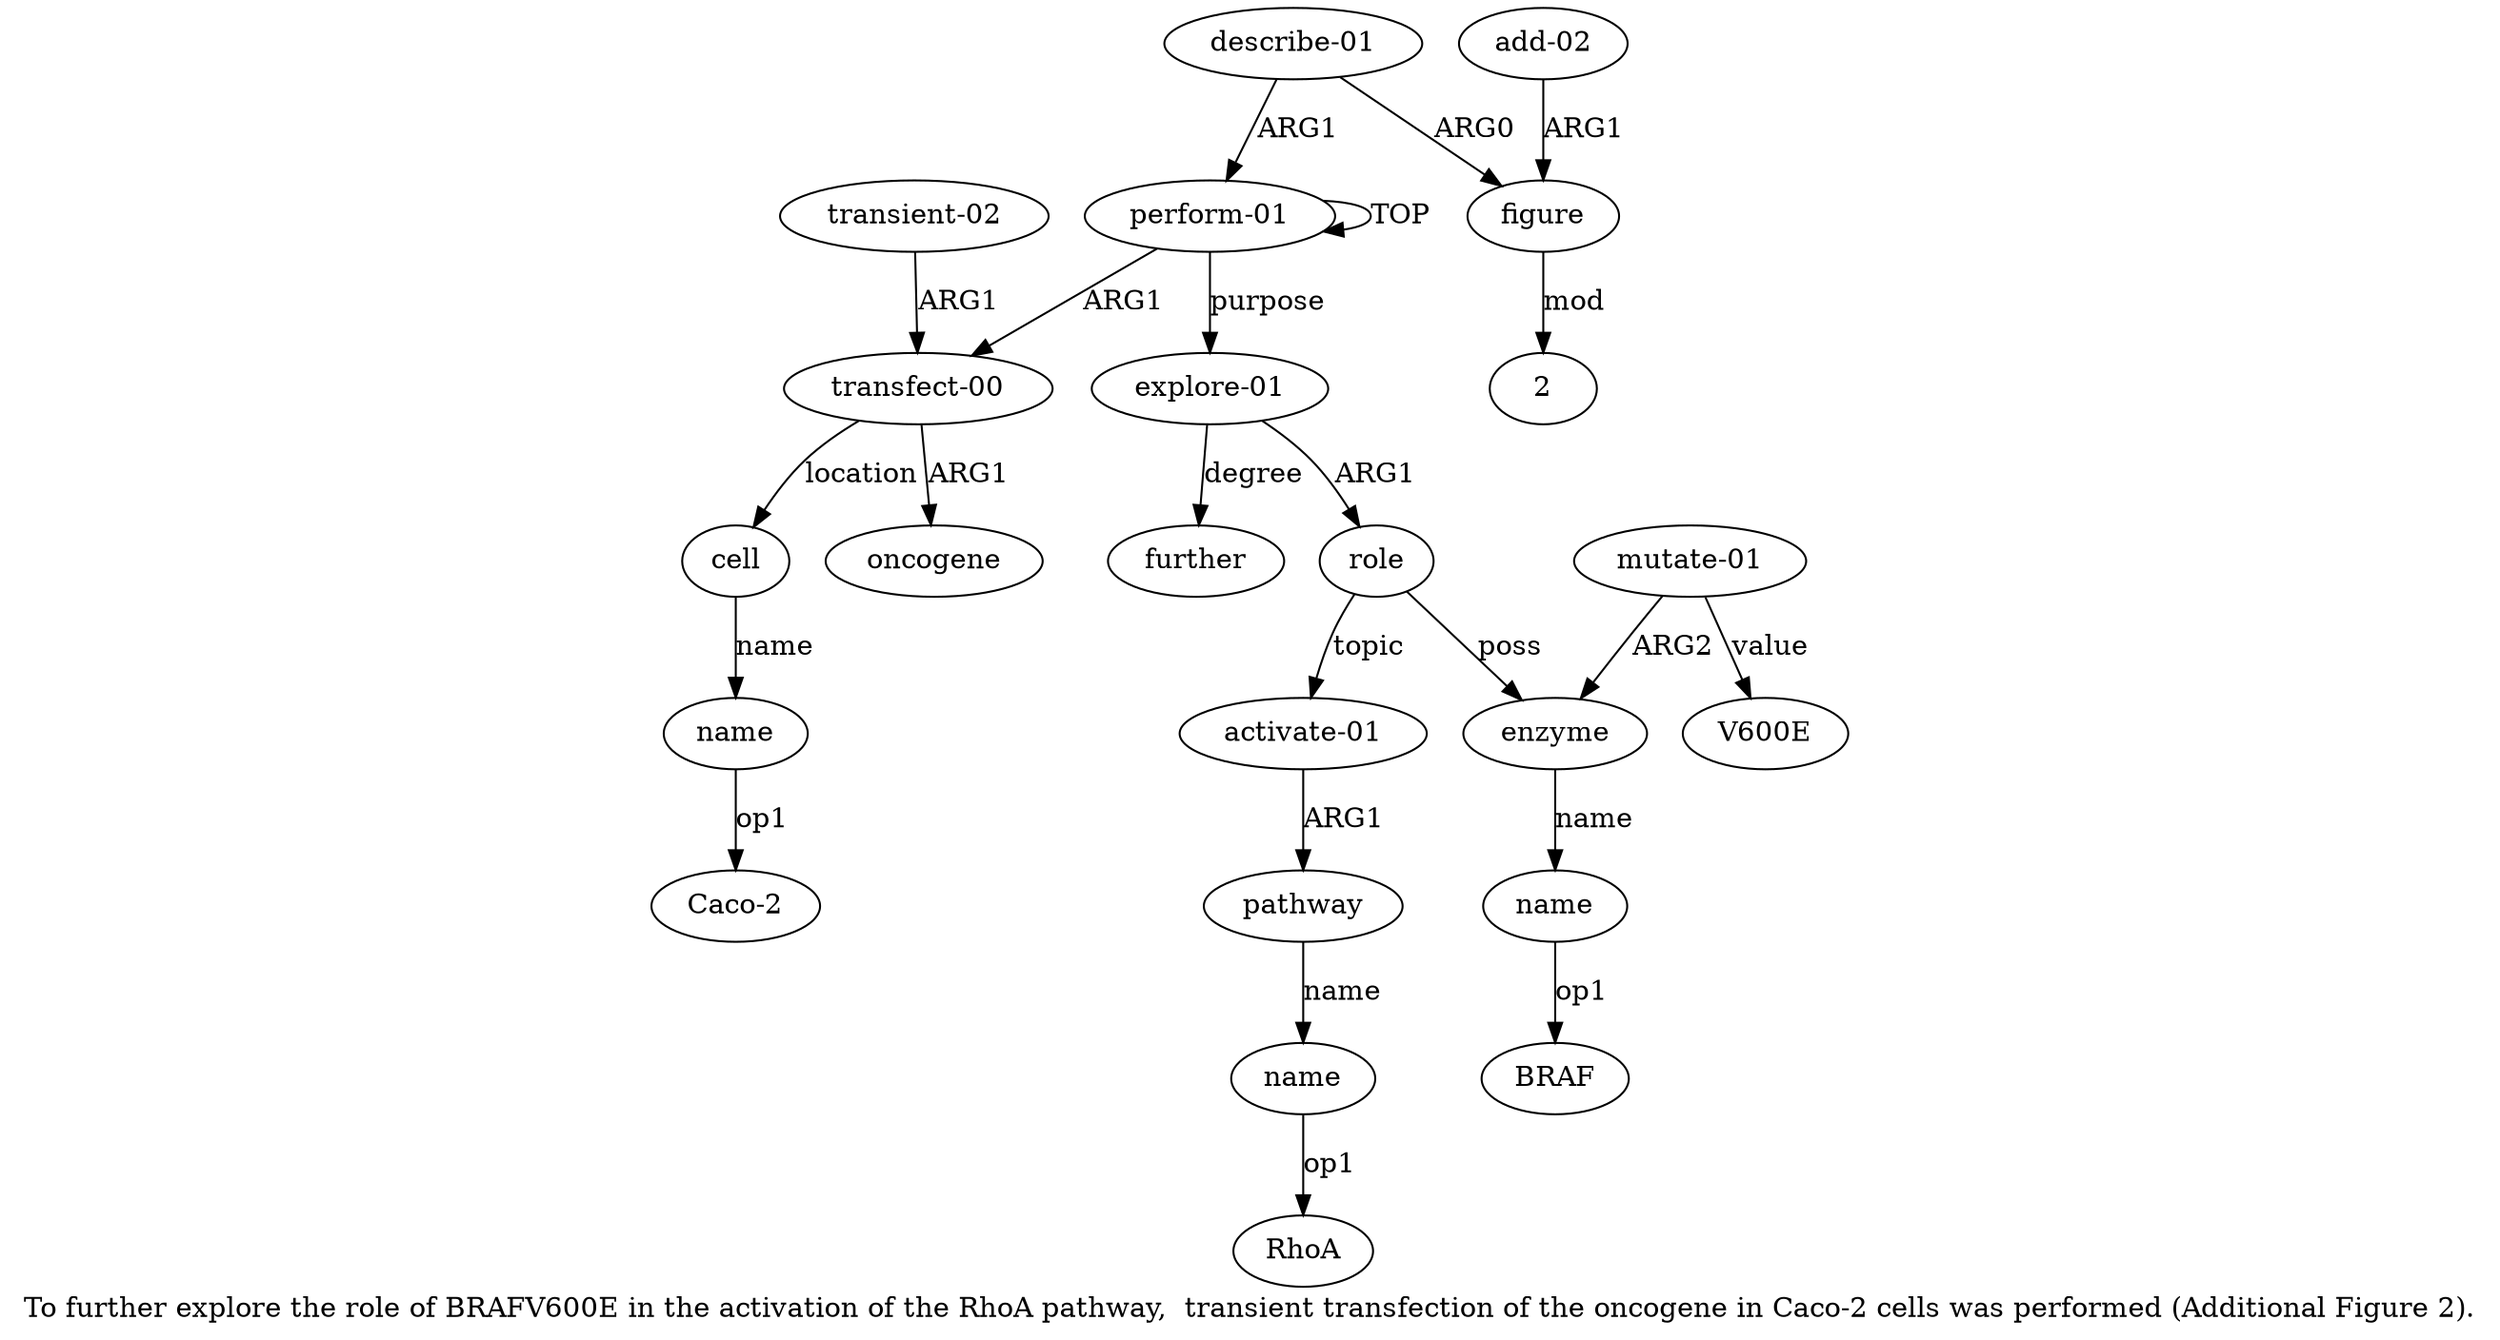 digraph  {
	graph [label="To further explore the role of BRAFV600E in the activation of the RhoA pathway,  transient transfection of the oncogene in Caco-2 \
cells was performed (Additional Figure 2)."];
	node [label="\N"];
	"a16 2"	 [color=black,
		gold_ind=-1,
		gold_label=2,
		label=2,
		test_ind=-1,
		test_label=2];
	"a13 RhoA"	 [color=black,
		gold_ind=-1,
		gold_label=RhoA,
		label=RhoA,
		test_ind=-1,
		test_label=RhoA];
	"a9 BRAF"	 [color=black,
		gold_ind=-1,
		gold_label=BRAF,
		label=BRAF,
		test_ind=-1,
		test_label=BRAF];
	a15	 [color=black,
		gold_ind=15,
		gold_label="describe-01",
		label="describe-01",
		test_ind=15,
		test_label="describe-01"];
	a16	 [color=black,
		gold_ind=16,
		gold_label=figure,
		label=figure,
		test_ind=16,
		test_label=figure];
	a15 -> a16 [key=0,
	color=black,
	gold_label=ARG0,
	label=ARG0,
	test_label=ARG0];
a0 [color=black,
	gold_ind=0,
	gold_label="perform-01",
	label="perform-01",
	test_ind=0,
	test_label="perform-01"];
a15 -> a0 [key=0,
color=black,
gold_label=ARG1,
label=ARG1,
test_label=ARG1];
a14 [color=black,
gold_ind=14,
gold_label=further,
label=further,
test_ind=14,
test_label=further];
a17 [color=black,
gold_ind=17,
gold_label="add-02",
label="add-02",
test_ind=17,
test_label="add-02"];
a17 -> a16 [key=0,
color=black,
gold_label=ARG1,
label=ARG1,
test_label=ARG1];
a16 -> "a16 2" [key=0,
color=black,
gold_label=mod,
label=mod,
test_label=mod];
a11 [color=black,
gold_ind=11,
gold_label="activate-01",
label="activate-01",
test_ind=11,
test_label="activate-01"];
a12 [color=black,
gold_ind=12,
gold_label=pathway,
label=pathway,
test_ind=12,
test_label=pathway];
a11 -> a12 [key=0,
color=black,
gold_label=ARG1,
label=ARG1,
test_label=ARG1];
a10 [color=black,
gold_ind=10,
gold_label="mutate-01",
label="mutate-01",
test_ind=10,
test_label="mutate-01"];
a8 [color=black,
gold_ind=8,
gold_label=enzyme,
label=enzyme,
test_ind=8,
test_label=enzyme];
a10 -> a8 [key=0,
color=black,
gold_label=ARG2,
label=ARG2,
test_label=ARG2];
"a10 V600E" [color=black,
gold_ind=-1,
gold_label=V600E,
label=V600E,
test_ind=-1,
test_label=V600E];
a10 -> "a10 V600E" [key=0,
color=black,
gold_label=value,
label=value,
test_label=value];
a13 [color=black,
gold_ind=13,
gold_label=name,
label=name,
test_ind=13,
test_label=name];
a13 -> "a13 RhoA" [key=0,
color=black,
gold_label=op1,
label=op1,
test_label=op1];
a12 -> a13 [key=0,
color=black,
gold_label=name,
label=name,
test_label=name];
a1 [color=black,
gold_ind=1,
gold_label="transfect-00",
label="transfect-00",
test_ind=1,
test_label="transfect-00"];
a2 [color=black,
gold_ind=2,
gold_label=oncogene,
label=oncogene,
test_ind=2,
test_label=oncogene];
a1 -> a2 [key=0,
color=black,
gold_label=ARG1,
label=ARG1,
test_label=ARG1];
a4 [color=black,
gold_ind=4,
gold_label=cell,
label=cell,
test_ind=4,
test_label=cell];
a1 -> a4 [key=0,
color=black,
gold_label=location,
label=location,
test_label=location];
a0 -> a1 [key=0,
color=black,
gold_label=ARG1,
label=ARG1,
test_label=ARG1];
a0 -> a0 [key=0,
color=black,
gold_label=TOP,
label=TOP,
test_label=TOP];
a6 [color=black,
gold_ind=6,
gold_label="explore-01",
label="explore-01",
test_ind=6,
test_label="explore-01"];
a0 -> a6 [key=0,
color=black,
gold_label=purpose,
label=purpose,
test_label=purpose];
a3 [color=black,
gold_ind=3,
gold_label="transient-02",
label="transient-02",
test_ind=3,
test_label="transient-02"];
a3 -> a1 [key=0,
color=black,
gold_label=ARG1,
label=ARG1,
test_label=ARG1];
a5 [color=black,
gold_ind=5,
gold_label=name,
label=name,
test_ind=5,
test_label=name];
"a5 Caco-2" [color=black,
gold_ind=-1,
gold_label="Caco-2",
label="Caco-2",
test_ind=-1,
test_label="Caco-2"];
a5 -> "a5 Caco-2" [key=0,
color=black,
gold_label=op1,
label=op1,
test_label=op1];
a4 -> a5 [key=0,
color=black,
gold_label=name,
label=name,
test_label=name];
a7 [color=black,
gold_ind=7,
gold_label=role,
label=role,
test_ind=7,
test_label=role];
a7 -> a11 [key=0,
color=black,
gold_label=topic,
label=topic,
test_label=topic];
a7 -> a8 [key=0,
color=black,
gold_label=poss,
label=poss,
test_label=poss];
a6 -> a14 [key=0,
color=black,
gold_label=degree,
label=degree,
test_label=degree];
a6 -> a7 [key=0,
color=black,
gold_label=ARG1,
label=ARG1,
test_label=ARG1];
a9 [color=black,
gold_ind=9,
gold_label=name,
label=name,
test_ind=9,
test_label=name];
a9 -> "a9 BRAF" [key=0,
color=black,
gold_label=op1,
label=op1,
test_label=op1];
a8 -> a9 [key=0,
color=black,
gold_label=name,
label=name,
test_label=name];
}
